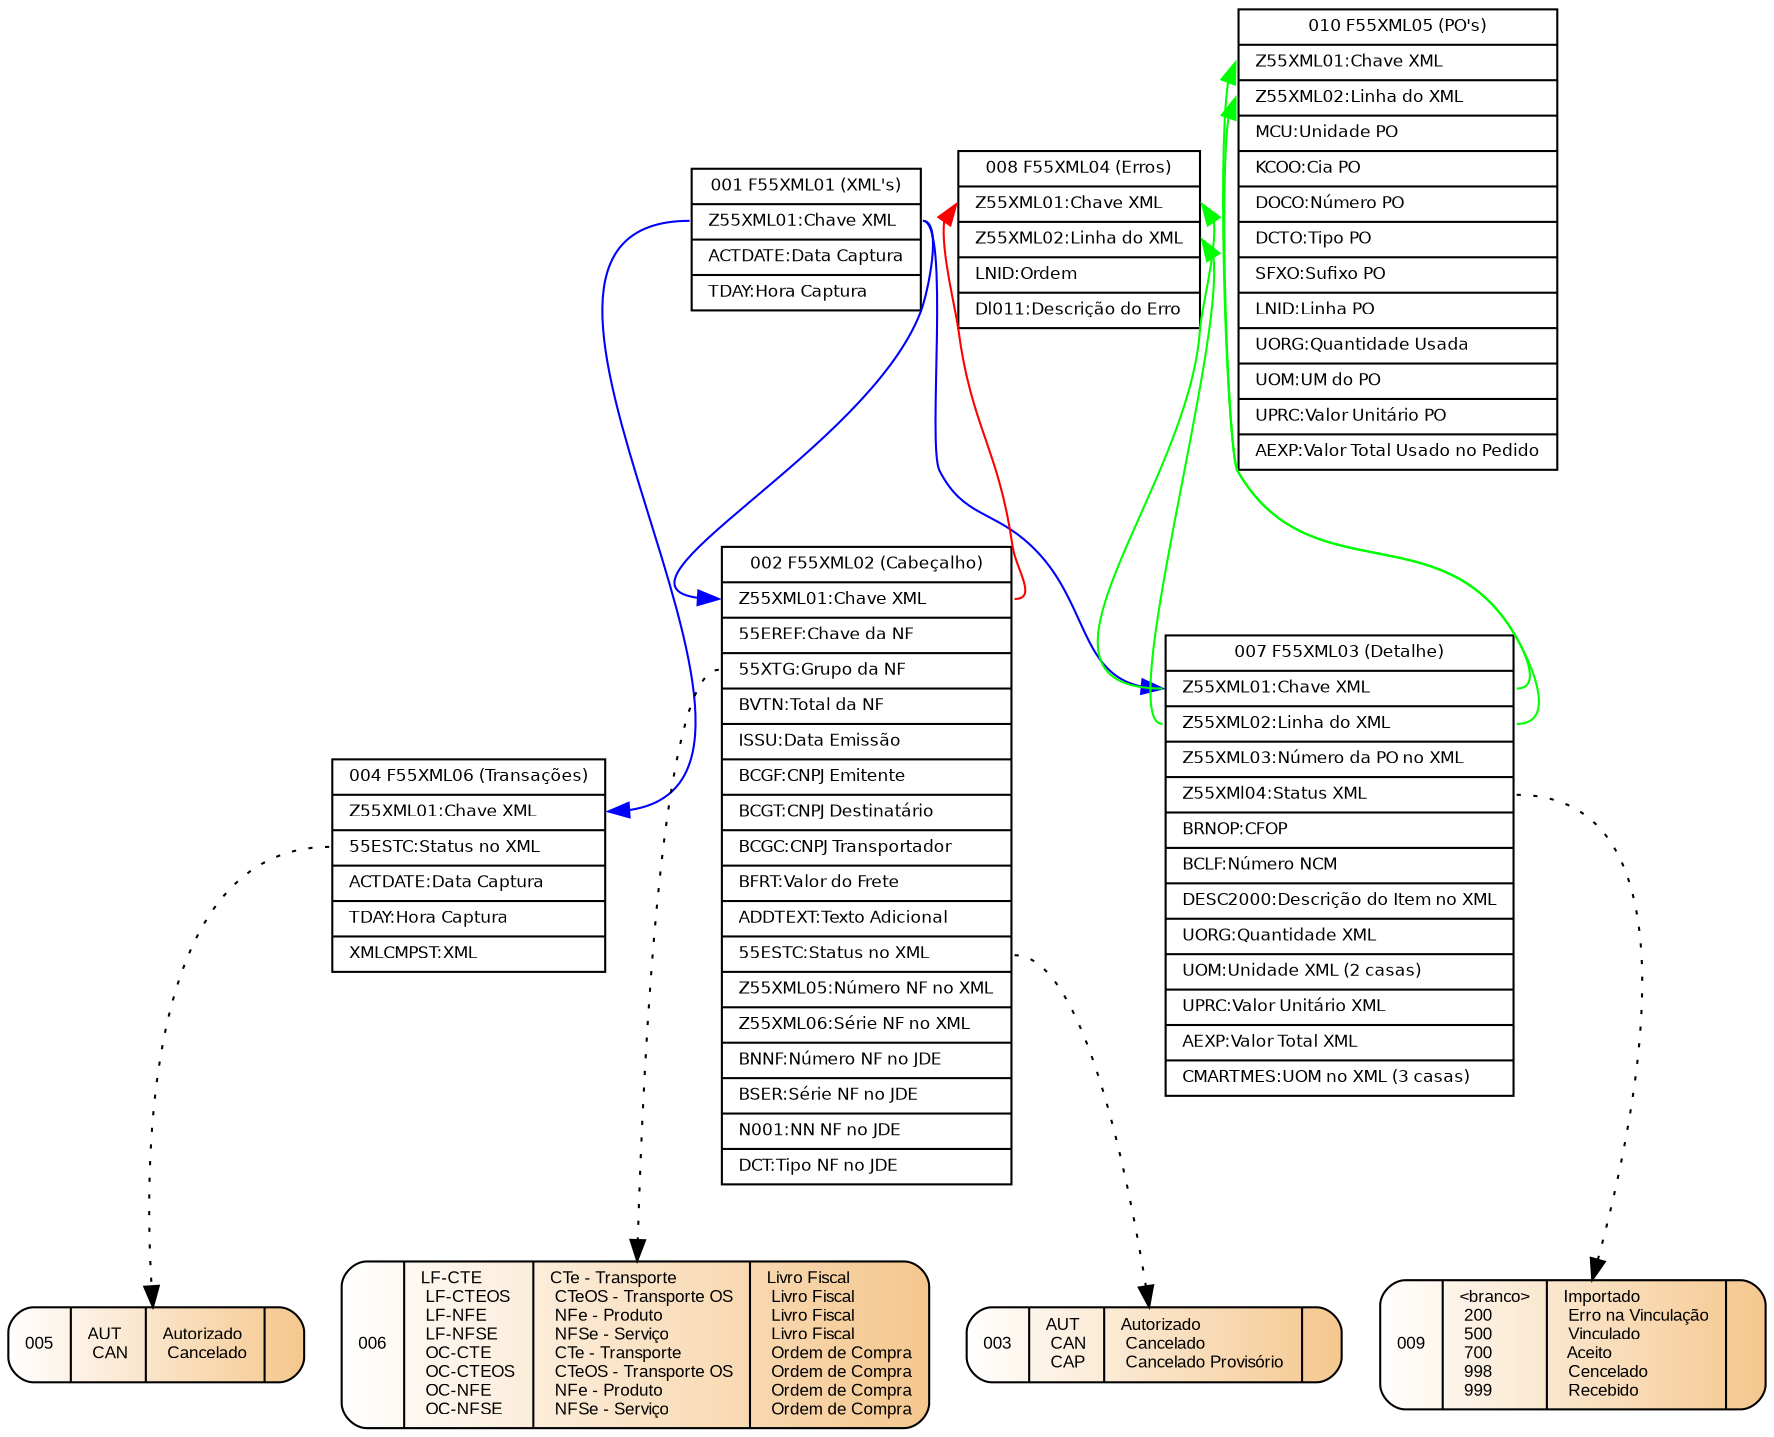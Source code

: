 digraph R {

    # layout= specifies a layout engine:
    #   circo — for circular layout of graphs
    #   dot   — for drawing directed graphs (the default)
    #   fdp   — for drawing undirected graphs
    #   neato — for drawing undirected graphs
    #   osage — for drawing large undirected graphs
    #   twopi — for radial layouts of graphs
    #layout=circo

    node001 [
                fontname = "Helvetica",
                fontsize = 8,
                shape=record,
                style="none",
                fillcolor="white"
                label="{001 F55XML01 (XML's)|<col01>Z55XML01:Chave XML\l|
                                             <col02>ACTDATE:Data Captura\l|
                                             <col03>TDAY:Hora Captura\l}"
            ]
    node002 [
                fontname = "Helvetica",
                fontsize = 8,
                shape=record,
                style="none",
                fillcolor="white"
                label="{002 F55XML02 (Cabeçalho)|<col01>Z55XML01:Chave XML\l|
                                                 <col02>55EREF:Chave da NF\l|
                                                 <col03>55XTG:Grupo da NF\l|
                                                 <col04>BVTN:Total da NF\l|
                                                 <col05>ISSU:Data Emissão\l|
                                                 <col06>BCGF:CNPJ Emitente\l|
                                                 <col07>BCGT:CNPJ Destinatário\l|
                                                 <col08>BCGC:CNPJ Transportador\l|
                                                 <col09>BFRT:Valor do Frete\l|
                                                 <col10>ADDTEXT:Texto Adicional\l|
                                                 <col11>55ESTC:Status no XML\l|
                                                 <col12>Z55XML05:Número NF no XML\l|
                                                 <col13>Z55XML06:Série NF no XML\l|
                                                 <col14>BNNF:Número NF no JDE\l|
                                                 <col15>BSER:Série NF no JDE\l|
                                                 <col16>N001:NN NF no JDE\l|
                                                 <col17>DCT:Tipo NF no JDE\l}"
            ]
    node003 [
                fontname = "Arial",
                fontsize = 8,
                shape=record,
                style="rounded,filled",
                fillcolor="white:#f5c78e"
                label="003|AUT\l
                           CAN\l
                           CAP\l|
                           Autorizado\l
                           Cancelado\l
                           Cancelado Provisório\l|}"
            ]
    node004 [
                fontname = "Helvetica",
                fontsize = 8,
                shape=record,
                style="none",
                fillcolor="white"
                label="{004 F55XML06 (Transações)|<col01>Z55XML01:Chave XML\l|
                                                  <col02>55ESTC:Status no XML\l|
                                                  <col03>ACTDATE:Data Captura\l|
                                                  <col04>TDAY:Hora Captura\l|
                                                  <col05>XMLCMPST:XML\l}"
            ]
    node005 [
                fontname = "Arial",
                fontsize = 8,
                shape=record,
                style="rounded,filled",
                fillcolor="white:#f5c78e"
                label="005|AUT\l
                           CAN\l|
                           Autorizado\l
                           Cancelado\l|"
            ]
    node006 [
                fontname = "Arial",
                fontsize = 8,
                shape=record,
                style="rounded,filled",
                fillcolor="white:#f5c78e"
                label="006|LF-CTE\l
                           LF-CTEOS\l
                           LF-NFE\l
                           LF-NFSE\l
                           OC-CTE\l
                           OC-CTEOS\l
                           OC-NFE\l
                           OC-NFSE\l|
                           CTe - Transporte\l
                           CTeOS - Transporte OS\l
                           NFe - Produto\l
                           NFSe - Serviço\l
                           CTe - Transporte\l
                           CTeOS - Transporte OS\l
                           NFe - Produto\l
                           NFSe - Serviço\l|
                           Livro Fiscal\l
                           Livro Fiscal\l
                           Livro Fiscal\l
                           Livro Fiscal\l
                           Ordem de Compra\l
                           Ordem de Compra\l
                           Ordem de Compra\l
                           Ordem de Compra\l"
            ]
    node007 [
                fontname = "Helvetica",
                fontsize = 8,
                shape=record,
                style="none",
                fillcolor="white"
                label="{007 F55XML03 (Detalhe)|<col01>Z55XML01:Chave XML\l|
                                               <col02>Z55XML02:Linha do XML\l|
                                               <col03>Z55XML03:Número da PO no XML\l|
                                               <col04>Z55XMl04:Status XML\l|
                                               <col05>BRNOP:CFOP\l|
                                               <col06>BCLF:Número NCM\l|
                                               <col07>DESC2000:Descrição do Item  no XML\l|
                                               <col08>UORG:Quantidade XML\l|
                                               <col09>UOM:Unidade XML (2 casas)\l|
                                               <col10>UPRC:Valor Unitário XML\l|
                                               <col11>AEXP:Valor Total XML\l|
                                               <col12>CMARTMES:UOM no XML (3 casas)\l}"
            ]
    node008 [
                fontname = "Helvetica",
                fontsize = 8,
                shape=record,
                style="none",
                fillcolor="white"
                label="{008 F55XML04 (Erros)|<col01>Z55XML01:Chave XML\l|
                                             <col02>Z55XML02:Linha do XML\l|
                                             <col03>LNID:Ordem\l|
                                             <col04>Dl011:Descrição do Erro\l}"
            ]
    node009 [
                fontname = "Arial",
                fontsize = 8,
                shape=record,
                style="rounded,filled",
                fillcolor="white:#f5c78e"
                label="009|\<branco\>\l
                           200\l
                           500\l
                           700\l
                           998\l
                           999\l|
                           Importado\l
                           Erro na Vinculação\l
                           Vinculado\l
                           Aceito\l
                           Cencelado\l
                           Recebido\l|"
            ]
    node010 [
                fontname = "Helvetica",
                fontsize = 8,
                shape=record,
                style="none",
                fillcolor="white"
                label="{010 F55XML05 (PO's)|<col01>Z55XML01:Chave XML\l|
                                            <col02>Z55XML02:Linha do XML\l|
                                            <col03>MCU:Unidade PO\l|
                                            <col04>KCOO:Cia PO\l|
                                            <col05>DOCO:Número PO\l|
                                            <col06>DCTO:Tipo PO\l|
                                            <col07>SFXO:Sufixo PO\l|
                                            <col08>LNID:Linha PO\l|
                                            <col09>UORG:Quantidade Usada\l|
                                            <col10>UOM:UM do PO\l|
                                            <col11>UPRC:Valor Unitário PO\l|
                                            <col12>AEXP:Valor Total Usado no Pedido\l}"
            ]

    node001:col01 -> node002:col01 [color="blue"]
    node001:col01 -> node004:col01 [color="blue"]
    node001:col01 -> node007:col01 [color="blue"]
    node002:col01 -> node008:col01 [color="red"]
    node007:col01 -> node008:col01 [color="green"]
    node007:col02 -> node008:col02 [color="green"]
    node007:col01 -> node010:col01 [color="green"]
    node007:col02 -> node010:col02 [color="green"]
    node002:col03 -> node006 [style="dotted"]
    node002:col11 -> node003 [style="dotted"]
    node004:col02 -> node005 [style="dotted"]
    node007:col04 -> node009 [style="dotted"]

    { rank=same node002 node004 node007 }
    { rank=same node001 node008 node010 }
}